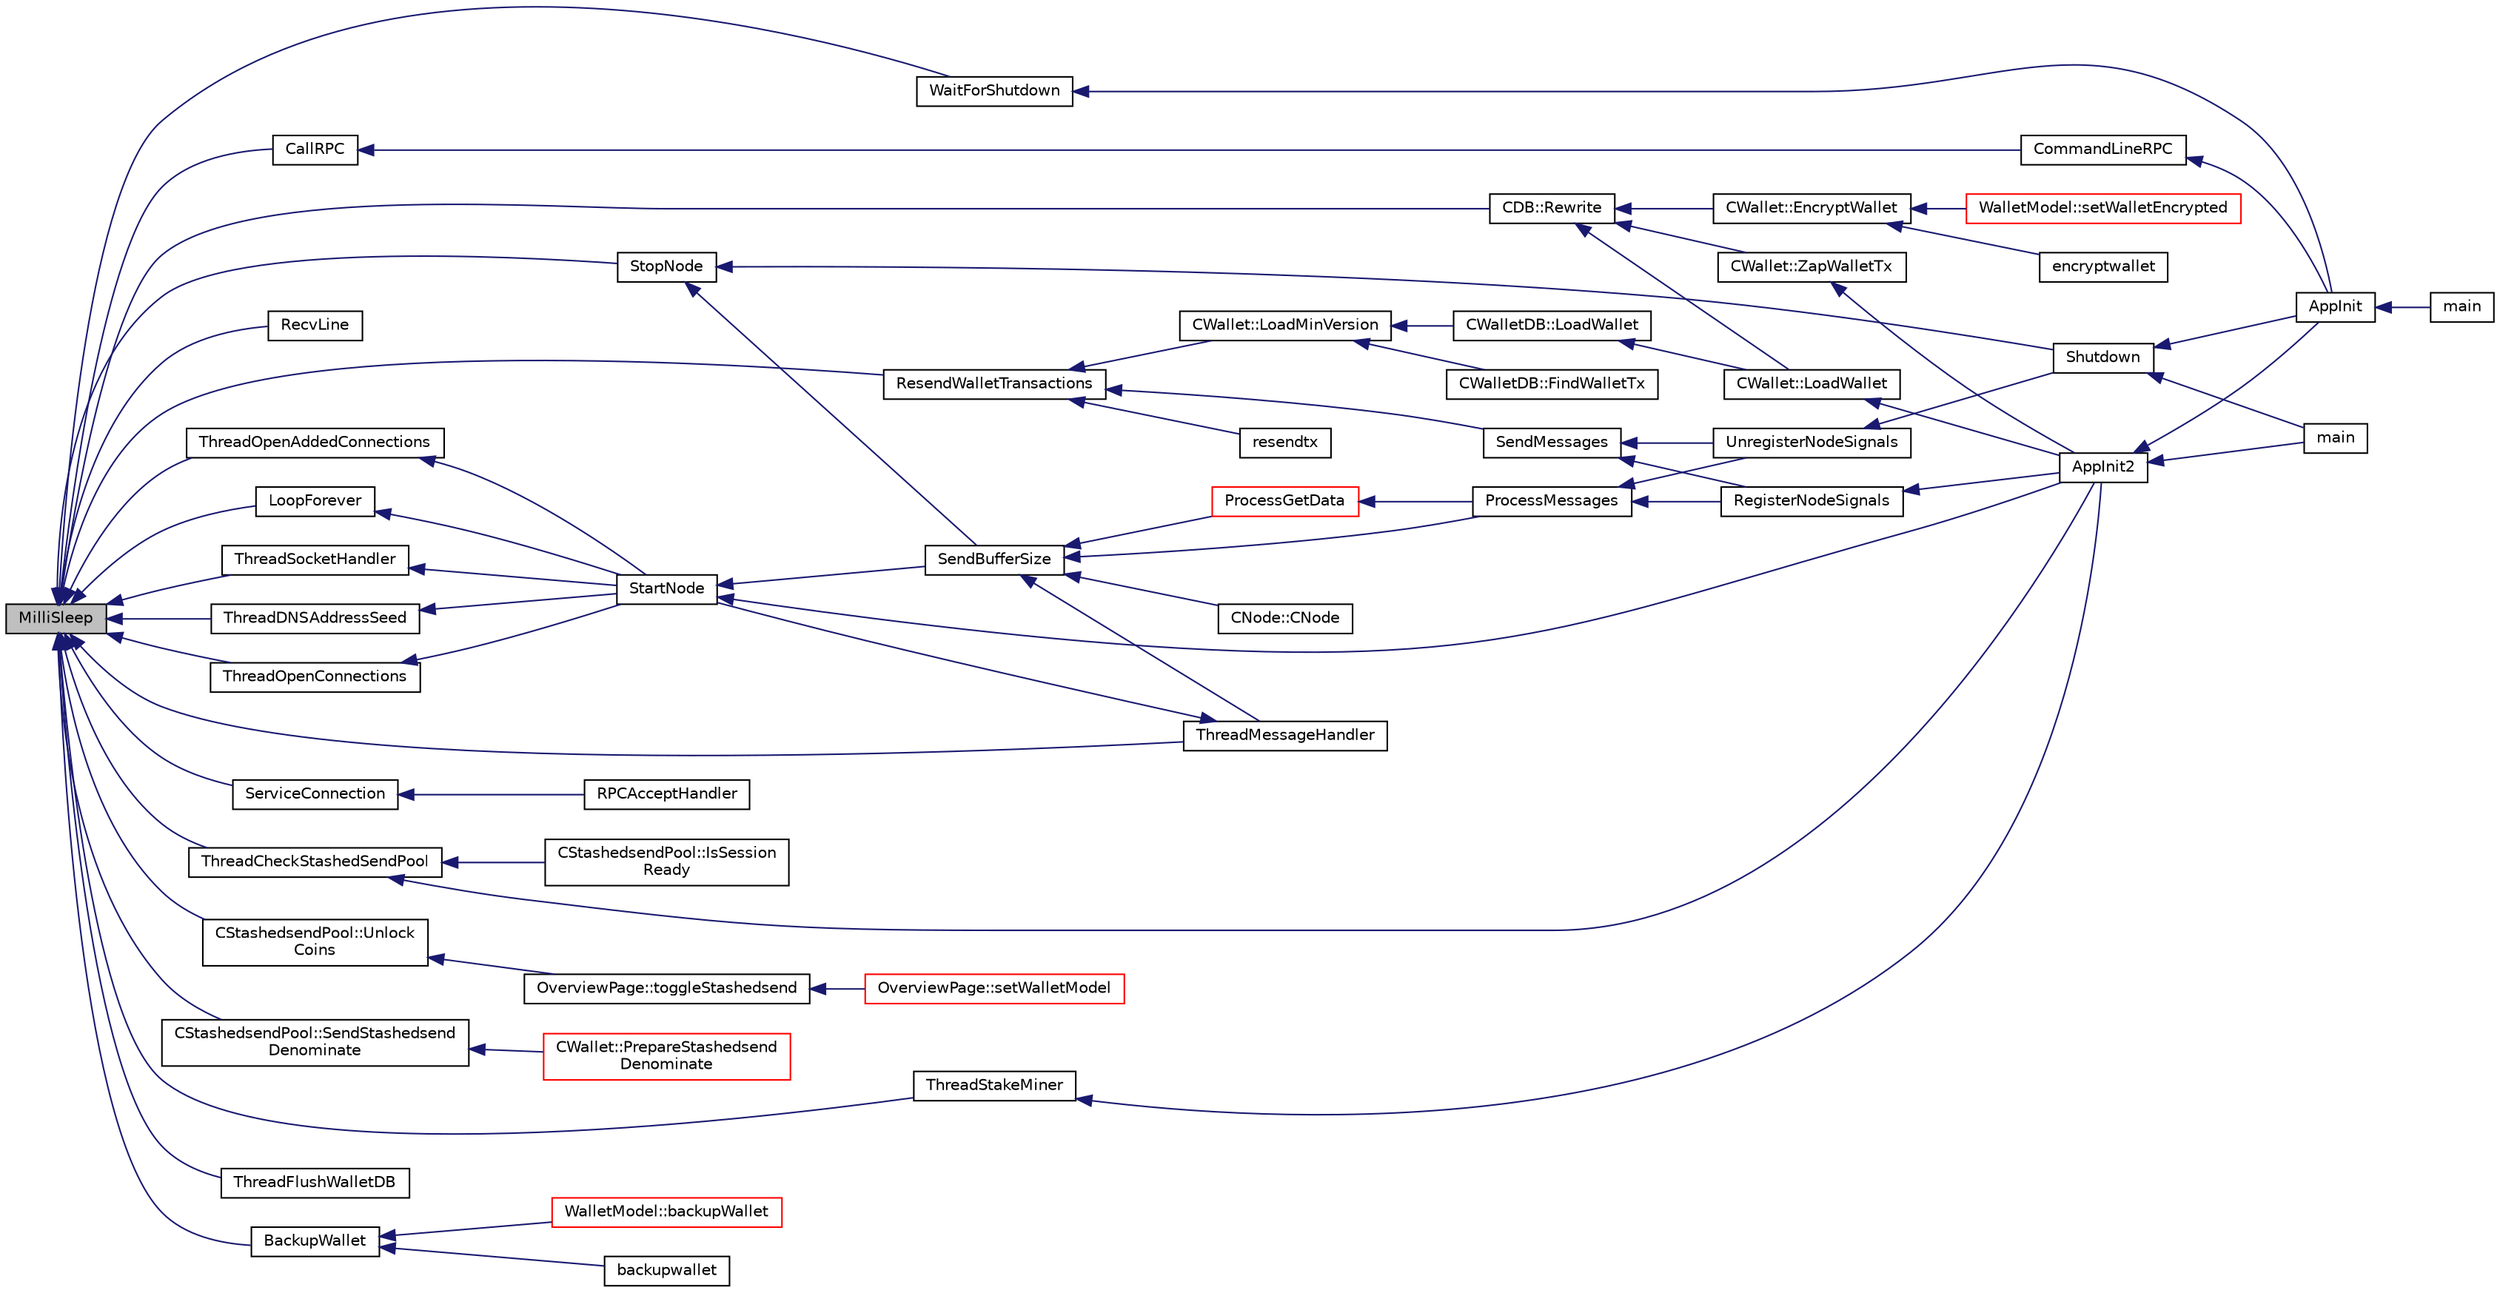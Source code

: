 digraph "MilliSleep"
{
  edge [fontname="Helvetica",fontsize="10",labelfontname="Helvetica",labelfontsize="10"];
  node [fontname="Helvetica",fontsize="10",shape=record];
  rankdir="LR";
  Node6079 [label="MilliSleep",height=0.2,width=0.4,color="black", fillcolor="grey75", style="filled", fontcolor="black"];
  Node6079 -> Node6080 [dir="back",color="midnightblue",fontsize="10",style="solid",fontname="Helvetica"];
  Node6080 [label="CDB::Rewrite",height=0.2,width=0.4,color="black", fillcolor="white", style="filled",URL="$d1/d2e/class_c_d_b.html#acfb8a373edb9c4cfab780fb7578b277e"];
  Node6080 -> Node6081 [dir="back",color="midnightblue",fontsize="10",style="solid",fontname="Helvetica"];
  Node6081 [label="CWallet::EncryptWallet",height=0.2,width=0.4,color="black", fillcolor="white", style="filled",URL="$d2/de5/class_c_wallet.html#ab34fe5bf771619dcbe22a65f013e5469"];
  Node6081 -> Node6082 [dir="back",color="midnightblue",fontsize="10",style="solid",fontname="Helvetica"];
  Node6082 [label="WalletModel::setWalletEncrypted",height=0.2,width=0.4,color="red", fillcolor="white", style="filled",URL="$d4/d27/class_wallet_model.html#a444340830badcd48e3a4dd6b03d9c4d7"];
  Node6081 -> Node6084 [dir="back",color="midnightblue",fontsize="10",style="solid",fontname="Helvetica"];
  Node6084 [label="encryptwallet",height=0.2,width=0.4,color="black", fillcolor="white", style="filled",URL="$df/d1d/rpcwallet_8cpp.html#a5fb49bac2748015a256c63e9f8ccc539"];
  Node6080 -> Node6085 [dir="back",color="midnightblue",fontsize="10",style="solid",fontname="Helvetica"];
  Node6085 [label="CWallet::LoadWallet",height=0.2,width=0.4,color="black", fillcolor="white", style="filled",URL="$d2/de5/class_c_wallet.html#a5d7b244b8ed0cbe24233ee0b6ca3cae0"];
  Node6085 -> Node6086 [dir="back",color="midnightblue",fontsize="10",style="solid",fontname="Helvetica"];
  Node6086 [label="AppInit2",height=0.2,width=0.4,color="black", fillcolor="white", style="filled",URL="$d8/dc0/init_8h.html#a1a4c1bfbf6ba1db77e988b89b9cadfd3",tooltip="Initialize ion. "];
  Node6086 -> Node6087 [dir="back",color="midnightblue",fontsize="10",style="solid",fontname="Helvetica"];
  Node6087 [label="AppInit",height=0.2,width=0.4,color="black", fillcolor="white", style="filled",URL="$d4/d35/iond_8cpp.html#ac59316b767e6984e1285f0531275286b"];
  Node6087 -> Node6088 [dir="back",color="midnightblue",fontsize="10",style="solid",fontname="Helvetica"];
  Node6088 [label="main",height=0.2,width=0.4,color="black", fillcolor="white", style="filled",URL="$d4/d35/iond_8cpp.html#a0ddf1224851353fc92bfbff6f499fa97"];
  Node6086 -> Node6089 [dir="back",color="midnightblue",fontsize="10",style="solid",fontname="Helvetica"];
  Node6089 [label="main",height=0.2,width=0.4,color="black", fillcolor="white", style="filled",URL="$d5/d2d/ion_8cpp.html#a0ddf1224851353fc92bfbff6f499fa97"];
  Node6080 -> Node6090 [dir="back",color="midnightblue",fontsize="10",style="solid",fontname="Helvetica"];
  Node6090 [label="CWallet::ZapWalletTx",height=0.2,width=0.4,color="black", fillcolor="white", style="filled",URL="$d2/de5/class_c_wallet.html#a990b51be353f28ed9f0e3b8d192b874f"];
  Node6090 -> Node6086 [dir="back",color="midnightblue",fontsize="10",style="solid",fontname="Helvetica"];
  Node6079 -> Node6091 [dir="back",color="midnightblue",fontsize="10",style="solid",fontname="Helvetica"];
  Node6091 [label="WaitForShutdown",height=0.2,width=0.4,color="black", fillcolor="white", style="filled",URL="$d4/d35/iond_8cpp.html#a6435fba5a749975164947d0d771223ab"];
  Node6091 -> Node6087 [dir="back",color="midnightblue",fontsize="10",style="solid",fontname="Helvetica"];
  Node6079 -> Node6092 [dir="back",color="midnightblue",fontsize="10",style="solid",fontname="Helvetica"];
  Node6092 [label="ResendWalletTransactions",height=0.2,width=0.4,color="black", fillcolor="white", style="filled",URL="$d4/dbf/main_8h.html#aa8d5c228e24266e3dca5858adae31800",tooltip="Ask wallets to resend their transactions. "];
  Node6092 -> Node6093 [dir="back",color="midnightblue",fontsize="10",style="solid",fontname="Helvetica"];
  Node6093 [label="SendMessages",height=0.2,width=0.4,color="black", fillcolor="white", style="filled",URL="$d4/dbf/main_8h.html#a711a5bdb30c9c9bbdc83011b1cbbe2f3"];
  Node6093 -> Node6094 [dir="back",color="midnightblue",fontsize="10",style="solid",fontname="Helvetica"];
  Node6094 [label="RegisterNodeSignals",height=0.2,width=0.4,color="black", fillcolor="white", style="filled",URL="$d4/dbf/main_8h.html#ab02615ff65f91d69f8d786ec900baa8a",tooltip="Register with a network node to receive its signals. "];
  Node6094 -> Node6086 [dir="back",color="midnightblue",fontsize="10",style="solid",fontname="Helvetica"];
  Node6093 -> Node6095 [dir="back",color="midnightblue",fontsize="10",style="solid",fontname="Helvetica"];
  Node6095 [label="UnregisterNodeSignals",height=0.2,width=0.4,color="black", fillcolor="white", style="filled",URL="$d4/dbf/main_8h.html#a3ef0cc6e9d9d6435ee2a5569244d6ebd",tooltip="Unregister a network node. "];
  Node6095 -> Node6096 [dir="back",color="midnightblue",fontsize="10",style="solid",fontname="Helvetica"];
  Node6096 [label="Shutdown",height=0.2,width=0.4,color="black", fillcolor="white", style="filled",URL="$d8/dc0/init_8h.html#ac5f038c2b480cf9ef5e19e3eba8dbaf9"];
  Node6096 -> Node6087 [dir="back",color="midnightblue",fontsize="10",style="solid",fontname="Helvetica"];
  Node6096 -> Node6089 [dir="back",color="midnightblue",fontsize="10",style="solid",fontname="Helvetica"];
  Node6092 -> Node6097 [dir="back",color="midnightblue",fontsize="10",style="solid",fontname="Helvetica"];
  Node6097 [label="resendtx",height=0.2,width=0.4,color="black", fillcolor="white", style="filled",URL="$df/d1d/rpcwallet_8cpp.html#a8f5f5ea7520a9c1b4400a19df8572226"];
  Node6092 -> Node6098 [dir="back",color="midnightblue",fontsize="10",style="solid",fontname="Helvetica"];
  Node6098 [label="CWallet::LoadMinVersion",height=0.2,width=0.4,color="black", fillcolor="white", style="filled",URL="$d2/de5/class_c_wallet.html#a88317da8dab80135b8db73e945e15b60"];
  Node6098 -> Node6099 [dir="back",color="midnightblue",fontsize="10",style="solid",fontname="Helvetica"];
  Node6099 [label="CWalletDB::LoadWallet",height=0.2,width=0.4,color="black", fillcolor="white", style="filled",URL="$d4/d90/class_c_wallet_d_b.html#a14f26e53502d1a60dd2b034f830acf03"];
  Node6099 -> Node6085 [dir="back",color="midnightblue",fontsize="10",style="solid",fontname="Helvetica"];
  Node6098 -> Node6100 [dir="back",color="midnightblue",fontsize="10",style="solid",fontname="Helvetica"];
  Node6100 [label="CWalletDB::FindWalletTx",height=0.2,width=0.4,color="black", fillcolor="white", style="filled",URL="$d4/d90/class_c_wallet_d_b.html#abaf9ab57bf283b3d929383b0b99940bd"];
  Node6079 -> Node6101 [dir="back",color="midnightblue",fontsize="10",style="solid",fontname="Helvetica"];
  Node6101 [label="ThreadStakeMiner",height=0.2,width=0.4,color="black", fillcolor="white", style="filled",URL="$d6/de3/miner_8cpp.html#a31faece5ef0e403969b3d3debd79b352"];
  Node6101 -> Node6086 [dir="back",color="midnightblue",fontsize="10",style="solid",fontname="Helvetica"];
  Node6079 -> Node6102 [dir="back",color="midnightblue",fontsize="10",style="solid",fontname="Helvetica"];
  Node6102 [label="RecvLine",height=0.2,width=0.4,color="black", fillcolor="white", style="filled",URL="$dd/d84/net_8cpp.html#a1974b789f25e8ac412052f627488e0ad"];
  Node6079 -> Node6103 [dir="back",color="midnightblue",fontsize="10",style="solid",fontname="Helvetica"];
  Node6103 [label="ThreadSocketHandler",height=0.2,width=0.4,color="black", fillcolor="white", style="filled",URL="$dd/d84/net_8cpp.html#aa1111c12121e039bbd8eedb556e4514a"];
  Node6103 -> Node6104 [dir="back",color="midnightblue",fontsize="10",style="solid",fontname="Helvetica"];
  Node6104 [label="StartNode",height=0.2,width=0.4,color="black", fillcolor="white", style="filled",URL="$d7/d97/net_8h.html#a9396d8054e8f74959e9391871aaddde0"];
  Node6104 -> Node6086 [dir="back",color="midnightblue",fontsize="10",style="solid",fontname="Helvetica"];
  Node6104 -> Node6105 [dir="back",color="midnightblue",fontsize="10",style="solid",fontname="Helvetica"];
  Node6105 [label="SendBufferSize",height=0.2,width=0.4,color="black", fillcolor="white", style="filled",URL="$d7/d97/net_8h.html#a13f289d6233bd32b78a38793f76bdccb"];
  Node6105 -> Node6106 [dir="back",color="midnightblue",fontsize="10",style="solid",fontname="Helvetica"];
  Node6106 [label="ProcessGetData",height=0.2,width=0.4,color="red", fillcolor="white", style="filled",URL="$df/d0a/main_8cpp.html#a3be415b83ecfe1f4215e0bd28c3b1eec"];
  Node6106 -> Node6108 [dir="back",color="midnightblue",fontsize="10",style="solid",fontname="Helvetica"];
  Node6108 [label="ProcessMessages",height=0.2,width=0.4,color="black", fillcolor="white", style="filled",URL="$d4/dbf/main_8h.html#a196f9318f02448b85b28d612698934fd"];
  Node6108 -> Node6094 [dir="back",color="midnightblue",fontsize="10",style="solid",fontname="Helvetica"];
  Node6108 -> Node6095 [dir="back",color="midnightblue",fontsize="10",style="solid",fontname="Helvetica"];
  Node6105 -> Node6108 [dir="back",color="midnightblue",fontsize="10",style="solid",fontname="Helvetica"];
  Node6105 -> Node6115 [dir="back",color="midnightblue",fontsize="10",style="solid",fontname="Helvetica"];
  Node6115 [label="ThreadMessageHandler",height=0.2,width=0.4,color="black", fillcolor="white", style="filled",URL="$dd/d84/net_8cpp.html#a379b0d3521bdd62ac296f219d70c4e30"];
  Node6115 -> Node6104 [dir="back",color="midnightblue",fontsize="10",style="solid",fontname="Helvetica"];
  Node6105 -> Node6116 [dir="back",color="midnightblue",fontsize="10",style="solid",fontname="Helvetica"];
  Node6116 [label="CNode::CNode",height=0.2,width=0.4,color="black", fillcolor="white", style="filled",URL="$d1/d64/class_c_node.html#a51556705550511146245b9fb2fec09c1"];
  Node6079 -> Node6117 [dir="back",color="midnightblue",fontsize="10",style="solid",fontname="Helvetica"];
  Node6117 [label="ThreadDNSAddressSeed",height=0.2,width=0.4,color="black", fillcolor="white", style="filled",URL="$dd/d84/net_8cpp.html#ab2d8883b5524ec7b80d3b9535e73a3ed"];
  Node6117 -> Node6104 [dir="back",color="midnightblue",fontsize="10",style="solid",fontname="Helvetica"];
  Node6079 -> Node6118 [dir="back",color="midnightblue",fontsize="10",style="solid",fontname="Helvetica"];
  Node6118 [label="ThreadOpenConnections",height=0.2,width=0.4,color="black", fillcolor="white", style="filled",URL="$dd/d84/net_8cpp.html#a3b4720330e61127963a43df26b80f804"];
  Node6118 -> Node6104 [dir="back",color="midnightblue",fontsize="10",style="solid",fontname="Helvetica"];
  Node6079 -> Node6119 [dir="back",color="midnightblue",fontsize="10",style="solid",fontname="Helvetica"];
  Node6119 [label="ThreadOpenAddedConnections",height=0.2,width=0.4,color="black", fillcolor="white", style="filled",URL="$dd/d84/net_8cpp.html#a2d1ca95557ae336582b886a251e7fe94"];
  Node6119 -> Node6104 [dir="back",color="midnightblue",fontsize="10",style="solid",fontname="Helvetica"];
  Node6079 -> Node6115 [dir="back",color="midnightblue",fontsize="10",style="solid",fontname="Helvetica"];
  Node6079 -> Node6120 [dir="back",color="midnightblue",fontsize="10",style="solid",fontname="Helvetica"];
  Node6120 [label="StopNode",height=0.2,width=0.4,color="black", fillcolor="white", style="filled",URL="$d7/d97/net_8h.html#ac9110488f45c160d58f3c7ab7197bcea"];
  Node6120 -> Node6096 [dir="back",color="midnightblue",fontsize="10",style="solid",fontname="Helvetica"];
  Node6120 -> Node6105 [dir="back",color="midnightblue",fontsize="10",style="solid",fontname="Helvetica"];
  Node6079 -> Node6121 [dir="back",color="midnightblue",fontsize="10",style="solid",fontname="Helvetica"];
  Node6121 [label="CallRPC",height=0.2,width=0.4,color="black", fillcolor="white", style="filled",URL="$dd/d9e/rpcclient_8cpp.html#ae0b4394f271db49671cf894dbe94c484"];
  Node6121 -> Node6122 [dir="back",color="midnightblue",fontsize="10",style="solid",fontname="Helvetica"];
  Node6122 [label="CommandLineRPC",height=0.2,width=0.4,color="black", fillcolor="white", style="filled",URL="$d6/d59/rpcclient_8h.html#a4ee23259648a971c9c05aeff8b545a6d"];
  Node6122 -> Node6087 [dir="back",color="midnightblue",fontsize="10",style="solid",fontname="Helvetica"];
  Node6079 -> Node6123 [dir="back",color="midnightblue",fontsize="10",style="solid",fontname="Helvetica"];
  Node6123 [label="ServiceConnection",height=0.2,width=0.4,color="black", fillcolor="white", style="filled",URL="$d6/d76/rpcserver_8cpp.html#adda5af922ba2f27c9f6219394d3c4f4c"];
  Node6123 -> Node6124 [dir="back",color="midnightblue",fontsize="10",style="solid",fontname="Helvetica"];
  Node6124 [label="RPCAcceptHandler",height=0.2,width=0.4,color="black", fillcolor="white", style="filled",URL="$d6/d76/rpcserver_8cpp.html#a1e6c8e04570f3b8f8a9fc49c2550f18c",tooltip="Accept and handle incoming connection. "];
  Node6079 -> Node6125 [dir="back",color="midnightblue",fontsize="10",style="solid",fontname="Helvetica"];
  Node6125 [label="LoopForever",height=0.2,width=0.4,color="black", fillcolor="white", style="filled",URL="$d8/d3c/util_8h.html#ac6be85b683de5d9b41dc3046e50d6acd"];
  Node6125 -> Node6104 [dir="back",color="midnightblue",fontsize="10",style="solid",fontname="Helvetica"];
  Node6079 -> Node6126 [dir="back",color="midnightblue",fontsize="10",style="solid",fontname="Helvetica"];
  Node6126 [label="CStashedsendPool::Unlock\lCoins",height=0.2,width=0.4,color="black", fillcolor="white", style="filled",URL="$dd/d8a/class_c_stashedsend_pool.html#a5d4ac746830c08bbb249d34c165d1019"];
  Node6126 -> Node6127 [dir="back",color="midnightblue",fontsize="10",style="solid",fontname="Helvetica"];
  Node6127 [label="OverviewPage::toggleStashedsend",height=0.2,width=0.4,color="black", fillcolor="white", style="filled",URL="$d1/d91/class_overview_page.html#acb7a4378759f4f28ff69511839eece57"];
  Node6127 -> Node6128 [dir="back",color="midnightblue",fontsize="10",style="solid",fontname="Helvetica"];
  Node6128 [label="OverviewPage::setWalletModel",height=0.2,width=0.4,color="red", fillcolor="white", style="filled",URL="$d1/d91/class_overview_page.html#a2ed52a3a87e9c74fee38fa873c9bc71f"];
  Node6079 -> Node6130 [dir="back",color="midnightblue",fontsize="10",style="solid",fontname="Helvetica"];
  Node6130 [label="CStashedsendPool::SendStashedsend\lDenominate",height=0.2,width=0.4,color="black", fillcolor="white", style="filled",URL="$dd/d8a/class_c_stashedsend_pool.html#a6a94b951db9f47197abf79e141e8de1a",tooltip="As a client, send a transaction to a Masternode to start the denomination process. "];
  Node6130 -> Node6131 [dir="back",color="midnightblue",fontsize="10",style="solid",fontname="Helvetica"];
  Node6131 [label="CWallet::PrepareStashedsend\lDenominate",height=0.2,width=0.4,color="red", fillcolor="white", style="filled",URL="$d2/de5/class_c_wallet.html#ae7ce44a23e6cb716ea05783c04de197e"];
  Node6079 -> Node6133 [dir="back",color="midnightblue",fontsize="10",style="solid",fontname="Helvetica"];
  Node6133 [label="ThreadCheckStashedSendPool",height=0.2,width=0.4,color="black", fillcolor="white", style="filled",URL="$d9/dbc/stashedsend_8h.html#ab583ddc86effded8432ea5387f77d883"];
  Node6133 -> Node6086 [dir="back",color="midnightblue",fontsize="10",style="solid",fontname="Helvetica"];
  Node6133 -> Node6134 [dir="back",color="midnightblue",fontsize="10",style="solid",fontname="Helvetica"];
  Node6134 [label="CStashedsendPool::IsSession\lReady",height=0.2,width=0.4,color="black", fillcolor="white", style="filled",URL="$dd/d8a/class_c_stashedsend_pool.html#acb903e97bacd0ecf2f1c3c0d82e6641c",tooltip="Do we have enough users to take entries? "];
  Node6079 -> Node6135 [dir="back",color="midnightblue",fontsize="10",style="solid",fontname="Helvetica"];
  Node6135 [label="ThreadFlushWalletDB",height=0.2,width=0.4,color="black", fillcolor="white", style="filled",URL="$dc/d75/walletdb_8cpp.html#a571e13707ba159c7c047875764ae5e2b"];
  Node6079 -> Node6136 [dir="back",color="midnightblue",fontsize="10",style="solid",fontname="Helvetica"];
  Node6136 [label="BackupWallet",height=0.2,width=0.4,color="black", fillcolor="white", style="filled",URL="$dc/d75/walletdb_8cpp.html#a273c3692765c732c5f724cec93e6b62f"];
  Node6136 -> Node6137 [dir="back",color="midnightblue",fontsize="10",style="solid",fontname="Helvetica"];
  Node6137 [label="WalletModel::backupWallet",height=0.2,width=0.4,color="red", fillcolor="white", style="filled",URL="$d4/d27/class_wallet_model.html#aa316c19ef41f26ea89f194ab253d3206"];
  Node6136 -> Node6141 [dir="back",color="midnightblue",fontsize="10",style="solid",fontname="Helvetica"];
  Node6141 [label="backupwallet",height=0.2,width=0.4,color="black", fillcolor="white", style="filled",URL="$df/d1d/rpcwallet_8cpp.html#a7813bcc93d80c6c4ad0ae846f80cff3e"];
}
